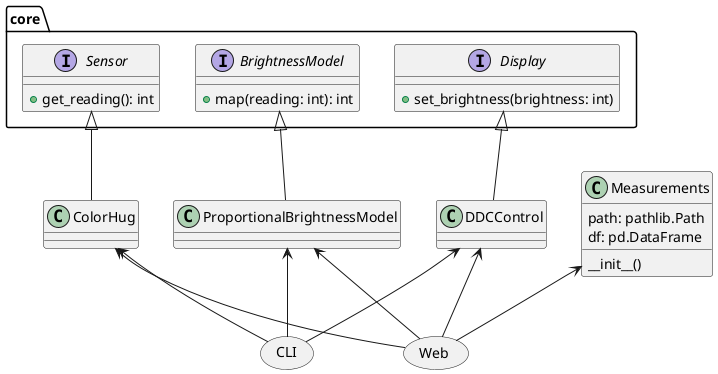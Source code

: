 @startuml
allowmixing

package "core" {
    interface Sensor {
        +get_reading(): int
    }
    interface BrightnessModel {
        +map(reading: int): int
    }
    interface Display {
        +set_brightness(brightness: int)
    }
}

class ColorHug
class DDCControl
class ProportionalBrightnessModel

Sensor <|-- ColorHug
BrightnessModel <|-- ProportionalBrightnessModel
Display <|-- DDCControl

class Measurements {
__init__()
path: pathlib.Path
df: pd.DataFrame
}

usecase Web
usecase CLI

Web -up-> ColorHug
Web -up-> DDCControl
Web -up-> ProportionalBrightnessModel
Web -up-> Measurements

CLI -up-> ColorHug
CLI -up-> DDCControl
CLI -up-> ProportionalBrightnessModel
@enduml